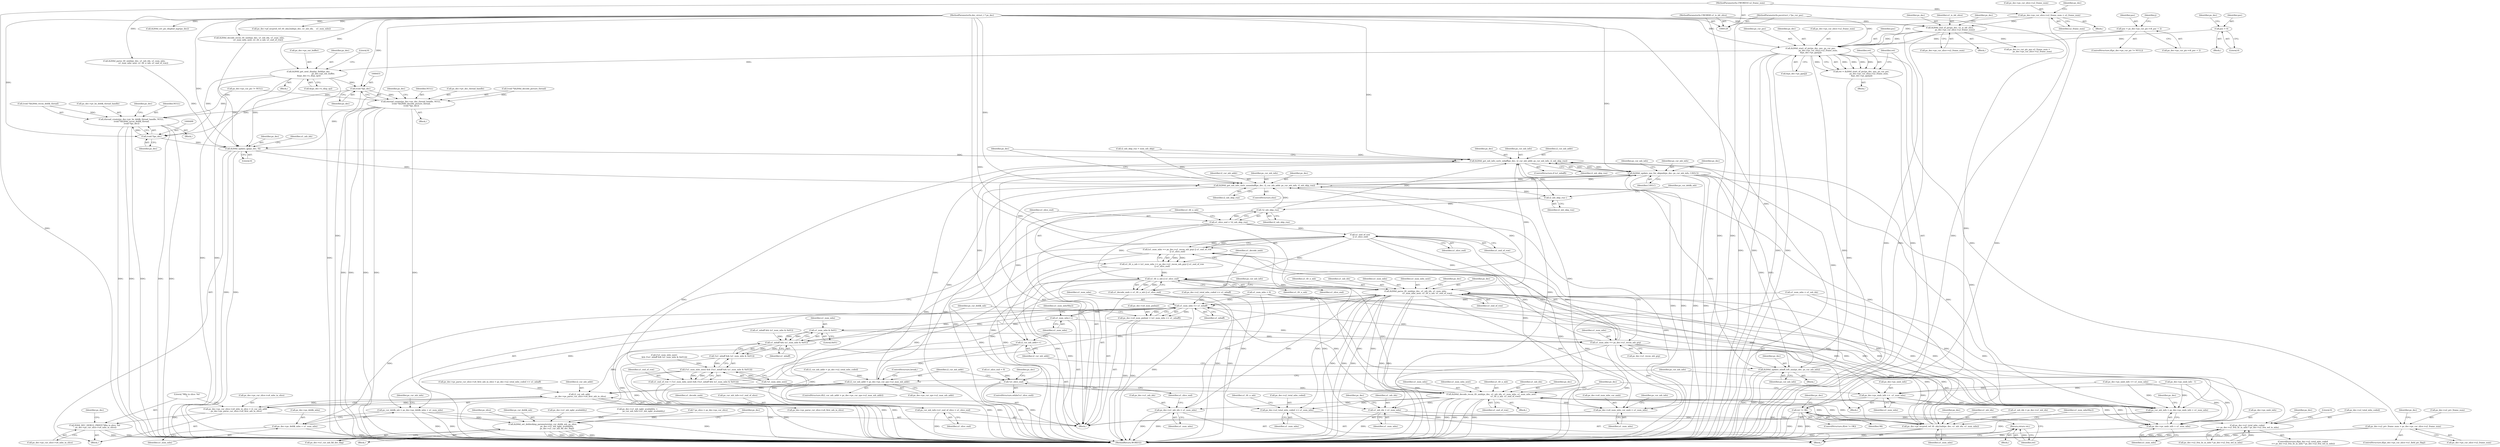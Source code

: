 digraph "0_Android_d4841f1161bdb5e13cb19e81af42437a634dd6ef@array" {
"1000360" [label="(Call,ih264d_start_of_pic(ps_dec, poc, ps_cur_poc,\n                        ps_dec->ps_cur_slice->u2_frame_num,\n &ps_dec->ps_pps[j]))"];
"1000234" [label="(Call,ih264d_end_of_pic(ps_dec, u1_is_idr_slice,\n                ps_dec->ps_cur_slice->u2_frame_num))"];
"1000130" [label="(MethodParameterIn,dec_struct_t * ps_dec)"];
"1000132" [label="(MethodParameterIn,UWORD8 u1_is_idr_slice)"];
"1000221" [label="(Call,ps_dec->ps_cur_slice->u2_frame_num = u2_frame_num)"];
"1000133" [label="(MethodParameterIn,UWORD16 u2_frame_num)"];
"1000288" [label="(Call,poc = ps_dec->ps_cur_pic->i4_poc + 2)"];
"1000257" [label="(Call,poc = 0)"];
"1000134" [label="(MethodParameterIn,pocstruct_t *ps_cur_poc)"];
"1000358" [label="(Call,ret = ih264d_start_of_pic(ps_dec, poc, ps_cur_poc,\n                        ps_dec->ps_cur_slice->u2_frame_num,\n &ps_dec->ps_pps[j]))"];
"1000376" [label="(Call,ret != OK)"];
"1000380" [label="(Return,return ret;)"];
"1000399" [label="(Call,ih264d_get_next_display_field(ps_dec,\n                                              ps_dec->ps_out_buffer,\n &(ps_dec->s_disp_op)))"];
"1000454" [label="(Call,(void *)ps_dec)"];
"1000446" [label="(Call,ithread_create(ps_dec->pv_dec_thread_handle, NULL,\n (void *)ih264d_decode_picture_thread,\n (void *)ps_dec))"];
"1000490" [label="(Call,ithread_create(ps_dec->pv_bs_deblk_thread_handle, NULL,\n (void *)ih264d_recon_deblk_thread,\n (void *)ps_dec))"];
"1000498" [label="(Call,(void *)ps_dec)"];
"1000972" [label="(Call,ih264d_update_qp(ps_dec, 0))"];
"1001070" [label="(Call,ih264d_get_mb_info_cavlc_mbaff(ps_dec, i2_cur_mb_addr, ps_cur_mb_info, i2_mb_skip_run))"];
"1001141" [label="(Call,ih264d_update_nnz_for_skipmb(ps_dec, ps_cur_mb_info, CAVLC))"];
"1001076" [label="(Call,ih264d_get_mb_info_cavlc_nonmbaff(ps_dec, i2_cur_mb_addr, ps_cur_mb_info, i2_mb_skip_run))"];
"1001157" [label="(Call,i2_mb_skip_run--)"];
"1001202" [label="(Call,!i2_mb_skip_run)"];
"1001200" [label="(Call,u1_slice_end = !i2_mb_skip_run)"];
"1001212" [label="(Call,u1_end_of_row\n || u1_slice_end)"];
"1001206" [label="(Call,(u1_num_mbs == ps_dec->u1_recon_mb_grp) || u1_end_of_row\n || u1_slice_end)"];
"1001204" [label="(Call,u1_tfr_n_mb = (u1_num_mbs == ps_dec->u1_recon_mb_grp) || u1_end_of_row\n || u1_slice_end)"];
"1001217" [label="(Call,u1_tfr_n_mb || u1_slice_end)"];
"1001009" [label="(Call,!u1_slice_end)"];
"1001215" [label="(Call,u1_decode_nmb = u1_tfr_n_mb || u1_slice_end)"];
"1001220" [label="(Call,ps_cur_mb_info->u1_end_of_slice = u1_slice_end)"];
"1001252" [label="(Call,ih264d_parse_tfr_nmb(ps_dec, u1_mb_idx, u1_num_mbs,\n                                     u1_num_mbs_next, u1_tfr_n_mb, u1_end_of_row))"];
"1001022" [label="(Call,ps_cur_mb_info = ps_dec->ps_nmb_info + u1_num_mbs)"];
"1001024" [label="(Call,ps_dec->ps_nmb_info + u1_num_mbs)"];
"1001029" [label="(Call,ps_dec->u4_num_mbs_cur_nmb = u1_num_mbs)"];
"1001043" [label="(Call,u1_num_mbs >> u1_mbaff)"];
"1001039" [label="(Call,ps_dec->u4_num_pmbair = (u1_num_mbs >> u1_mbaff))"];
"1001046" [label="(Call,ps_cur_deblk_mb = ps_dec->ps_deblk_mbn + u1_num_mbs)"];
"1001088" [label="(Call,ih264d_set_deblocking_parameters(ps_cur_deblk_mb, ps_slice,\n                                             ps_dec->u1_mb_ngbr_availablity,\n                                             ps_dec->u1_cur_mb_fld_dec_flag))"];
"1001048" [label="(Call,ps_dec->ps_deblk_mbn + u1_num_mbs)"];
"1001174" [label="(Call,u1_num_mbs++)"];
"1001197" [label="(Call,u1_num_mbs & 0x01)"];
"1001195" [label="(Call,u1_mbaff && (u1_num_mbs & 0x01))"];
"1001194" [label="(Call,!(u1_mbaff && (u1_num_mbs & 0x01)))"];
"1001191" [label="(Call,(!u1_num_mbs_next) && (!(u1_mbaff && (u1_num_mbs & 0x01))))"];
"1001189" [label="(Call,u1_end_of_row = (!u1_num_mbs_next) && (!(u1_mbaff && (u1_num_mbs & 0x01))))"];
"1001266" [label="(Call,ih264d_decode_recon_tfr_nmb(ps_dec, u1_mb_idx, u1_num_mbs, u1_num_mbs_next,\n                                            u1_tfr_n_mb, u1_end_of_row))"];
"1001273" [label="(Call,ps_dec->u2_total_mbs_coded += u1_num_mbs)"];
"1001345" [label="(Call,ps_dec->u2_total_mbs_coded\n >= ps_dec->u2_frm_ht_in_mbs * ps_dec->u2_frm_wd_in_mbs)"];
"1001283" [label="(Call,u1_mb_idx = u1_num_mbs)"];
"1001228" [label="(Call,ps_dec->pf_mvpred_ref_tfr_nby2mb(ps_dec, u1_mb_idx, u1_num_mbs))"];
"1001286" [label="(Call,ps_dec->u1_mb_idx = u1_num_mbs)"];
"1001207" [label="(Call,u1_num_mbs == ps_dec->u1_recon_mb_grp)"];
"1001259" [label="(Call,ps_dec->ps_nmb_info +=  u1_num_mbs)"];
"1001172" [label="(Call,i2_cur_mb_addr++)"];
"1001014" [label="(Call,i2_cur_mb_addr > ps_dec->ps_cur_sps->u2_max_mb_addr)"];
"1001302" [label="(Call,i2_cur_mb_addr\n - ps_dec->ps_parse_cur_slice->u4_first_mb_in_slice)"];
"1001296" [label="(Call,ps_dec->ps_cur_slice->u4_mbs_in_slice = i2_cur_mb_addr\n - ps_dec->ps_parse_cur_slice->u4_first_mb_in_slice)"];
"1001309" [label="(Call,H264_DEC_DEBUG_PRINT(\"Mbs in slice: %d\n\", ps_dec->ps_cur_slice->u4_mbs_in_slice))"];
"1001169" [label="(Call,ih264d_update_mbaff_left_nnz(ps_dec, ps_cur_mb_info))"];
"1000874" [label="(Call,ps_dec->u2_prv_frame_num = ps_dec->ps_cur_slice->u2_frame_num)"];
"1000868" [label="(ControlStructure,if(ps_dec->ps_cur_slice->u1_field_pic_flag))"];
"1001029" [label="(Call,ps_dec->u4_num_mbs_cur_nmb = u1_num_mbs)"];
"1001192" [label="(Call,!u1_num_mbs_next)"];
"1000494" [label="(Identifier,NULL)"];
"1001079" [label="(Identifier,ps_cur_mb_info)"];
"1001261" [label="(Identifier,ps_dec)"];
"1000401" [label="(Call,ps_dec->ps_out_buffer)"];
"1001158" [label="(Identifier,i2_mb_skip_run)"];
"1001252" [label="(Call,ih264d_parse_tfr_nmb(ps_dec, u1_mb_idx, u1_num_mbs,\n                                     u1_num_mbs_next, u1_tfr_n_mb, u1_end_of_row))"];
"1001216" [label="(Identifier,u1_decode_nmb)"];
"1000235" [label="(Identifier,ps_dec)"];
"1001142" [label="(Identifier,ps_dec)"];
"1000288" [label="(Call,poc = ps_dec->ps_cur_pic->i4_poc + 2)"];
"1001228" [label="(Call,ps_dec->pf_mvpred_ref_tfr_nby2mb(ps_dec, u1_mb_idx, u1_num_mbs))"];
"1000298" [label="(Identifier,j)"];
"1000375" [label="(ControlStructure,if(ret != OK))"];
"1001290" [label="(Identifier,u1_num_mbs)"];
"1001345" [label="(Call,ps_dec->u2_total_mbs_coded\n >= ps_dec->u2_frm_ht_in_mbs * ps_dec->u2_frm_wd_in_mbs)"];
"1001227" [label="(Block,)"];
"1000451" [label="(Call,(void *)ih264d_decode_picture_thread)"];
"1001073" [label="(Identifier,ps_cur_mb_info)"];
"1001272" [label="(Identifier,u1_end_of_row)"];
"1001260" [label="(Call,ps_dec->ps_nmb_info)"];
"1000680" [label="(Call,ps_dec->ps_nmb_info += u1_num_mbs)"];
"1001212" [label="(Call,u1_end_of_row\n || u1_slice_end)"];
"1001048" [label="(Call,ps_dec->ps_deblk_mbn + u1_num_mbs)"];
"1000362" [label="(Identifier,poc)"];
"1000363" [label="(Identifier,ps_cur_poc)"];
"1001359" [label="(Identifier,ps_dec)"];
"1000500" [label="(Identifier,ps_dec)"];
"1001022" [label="(Call,ps_cur_mb_info = ps_dec->ps_nmb_info + u1_num_mbs)"];
"1000376" [label="(Call,ret != OK)"];
"1000555" [label="(Call,ps_dec->ps_nmb_info - 1)"];
"1001269" [label="(Identifier,u1_num_mbs)"];
"1000495" [label="(Call,(void *)ih264d_recon_deblk_thread)"];
"1001214" [label="(Identifier,u1_slice_end)"];
"1001031" [label="(Identifier,ps_dec)"];
"1001089" [label="(Identifier,ps_cur_deblk_mb)"];
"1001170" [label="(Identifier,ps_dec)"];
"1001280" [label="(Call,u1_num_mbs = 0)"];
"1001091" [label="(Call,ps_dec->u1_mb_ngbr_availablity)"];
"1000377" [label="(Identifier,ret)"];
"1001023" [label="(Identifier,ps_cur_mb_info)"];
"1001046" [label="(Call,ps_cur_deblk_mb = ps_dec->ps_deblk_mbn + u1_num_mbs)"];
"1001072" [label="(Identifier,i2_cur_mb_addr)"];
"1000988" [label="(Call,u1_slice_end = 0)"];
"1001204" [label="(Call,u1_tfr_n_mb = (u1_num_mbs == ps_dec->u1_recon_mb_grp) || u1_end_of_row\n || u1_slice_end)"];
"1000360" [label="(Call,ih264d_start_of_pic(ps_dec, poc, ps_cur_poc,\n                        ps_dec->ps_cur_slice->u2_frame_num,\n &ps_dec->ps_pps[j]))"];
"1001174" [label="(Call,u1_num_mbs++)"];
"1001169" [label="(Call,ih264d_update_mbaff_left_nnz(ps_dec, ps_cur_mb_info))"];
"1001270" [label="(Identifier,u1_num_mbs_next)"];
"1001253" [label="(Identifier,ps_dec)"];
"1000134" [label="(MethodParameterIn,pocstruct_t *ps_cur_poc)"];
"1001293" [label="(Identifier,ps_dec)"];
"1000491" [label="(Call,ps_dec->pv_bs_deblk_thread_handle)"];
"1001043" [label="(Call,u1_num_mbs >> u1_mbaff)"];
"1001036" [label="(Identifier,ps_cur_mb_info)"];
"1001200" [label="(Call,u1_slice_end = !i2_mb_skip_run)"];
"1001047" [label="(Identifier,ps_cur_deblk_mb)"];
"1000290" [label="(Call,ps_dec->ps_cur_pic->i4_poc + 2)"];
"1000361" [label="(Identifier,ps_dec)"];
"1001364" [label="(MethodReturn,WORD32)"];
"1001094" [label="(Call,ps_dec->u1_cur_mb_fld_dec_flag)"];
"1001220" [label="(Call,ps_cur_mb_info->u1_end_of_slice = u1_slice_end)"];
"1001039" [label="(Call,ps_dec->u4_num_pmbair = (u1_num_mbs >> u1_mbaff))"];
"1001213" [label="(Identifier,u1_end_of_row)"];
"1001141" [label="(Call,ih264d_update_nnz_for_skipmb(ps_dec, ps_cur_mb_info, CAVLC))"];
"1001175" [label="(Identifier,u1_num_mbs)"];
"1001257" [label="(Identifier,u1_tfr_n_mb)"];
"1000454" [label="(Call,(void *)ps_dec)"];
"1000359" [label="(Identifier,ret)"];
"1001077" [label="(Identifier,ps_dec)"];
"1001302" [label="(Call,i2_cur_mb_addr\n - ps_dec->ps_parse_cur_slice->u4_first_mb_in_slice)"];
"1001263" [label="(Identifier,u1_num_mbs)"];
"1000587" [label="(Call,ps_dec->u1_mb_ngbr_availablity =\n                    ps_cur_mb_info->u1_mb_ngbr_availablity)"];
"1000136" [label="(Block,)"];
"1001080" [label="(Identifier,i2_mb_skip_run)"];
"1000498" [label="(Call,(void *)ps_dec)"];
"1001274" [label="(Call,ps_dec->u2_total_mbs_coded)"];
"1001254" [label="(Identifier,u1_mb_idx)"];
"1000883" [label="(Call,ps_dec->ps_parse_cur_slice->u4_first_mb_in_slice = ps_dec->u2_total_mbs_coded << u1_mbaff)"];
"1000205" [label="(Call,ih264d_err_pic_dispbuf_mgr(ps_dec))"];
"1001363" [label="(Literal,0)"];
"1001296" [label="(Call,ps_dec->ps_cur_slice->u4_mbs_in_slice = i2_cur_mb_addr\n - ps_dec->ps_parse_cur_slice->u4_first_mb_in_slice)"];
"1000253" [label="(Block,)"];
"1000236" [label="(Identifier,u1_is_idr_slice)"];
"1001226" [label="(Identifier,u1_decode_nmb)"];
"1001271" [label="(Identifier,u1_tfr_n_mb)"];
"1001199" [label="(Literal,0x01)"];
"1000874" [label="(Call,ps_dec->u2_prv_frame_num = ps_dec->ps_cur_slice->u2_frame_num)"];
"1001010" [label="(Identifier,u1_slice_end)"];
"1001173" [label="(Identifier,i2_cur_mb_addr)"];
"1001009" [label="(Call,!u1_slice_end)"];
"1001040" [label="(Call,ps_dec->u4_num_pmbair)"];
"1000322" [label="(Block,)"];
"1001201" [label="(Identifier,u1_slice_end)"];
"1001203" [label="(Identifier,i2_mb_skip_run)"];
"1000459" [label="(Identifier,ps_dec)"];
"1001000" [label="(Call,i2_cur_mb_addr = ps_dec->u2_total_mbs_coded)"];
"1000687" [label="(Call,ih264d_decode_recon_tfr_nmb(ps_dec, u1_mb_idx, u1_num_mbs,\n                            u1_num_mbs_next, u1_tfr_n_mb, u1_end_of_row))"];
"1000227" [label="(Identifier,u2_frame_num)"];
"1000450" [label="(Identifier,NULL)"];
"1000878" [label="(Call,ps_dec->ps_cur_slice->u2_frame_num)"];
"1001286" [label="(Call,ps_dec->u1_mb_idx = u1_num_mbs)"];
"1000222" [label="(Call,ps_dec->ps_cur_slice->u2_frame_num)"];
"1000231" [label="(Identifier,ps_dec)"];
"1000259" [label="(Literal,0)"];
"1001202" [label="(Call,!i2_mb_skip_run)"];
"1001011" [label="(Block,)"];
"1001303" [label="(Identifier,i2_cur_mb_addr)"];
"1000972" [label="(Call,ih264d_update_qp(ps_dec, 0))"];
"1000234" [label="(Call,ih264d_end_of_pic(ps_dec, u1_is_idr_slice,\n                ps_dec->ps_cur_slice->u2_frame_num))"];
"1001008" [label="(ControlStructure,while(!u1_slice_end))"];
"1001044" [label="(Identifier,u1_num_mbs)"];
"1001068" [label="(ControlStructure,if (u1_mbaff))"];
"1000164" [label="(Call,* ps_slice = ps_dec->ps_cur_slice)"];
"1001268" [label="(Identifier,u1_mb_idx)"];
"1000132" [label="(MethodParameterIn,UWORD8 u1_is_idr_slice)"];
"1001196" [label="(Identifier,u1_mbaff)"];
"1000446" [label="(Call,ithread_create(ps_dec->pv_dec_thread_handle, NULL,\n (void *)ih264d_decode_picture_thread,\n (void *)ps_dec))"];
"1001194" [label="(Call,!(u1_mbaff && (u1_num_mbs & 0x01)))"];
"1001191" [label="(Call,(!u1_num_mbs_next) && (!(u1_mbaff && (u1_num_mbs & 0x01))))"];
"1001221" [label="(Call,ps_cur_mb_info->u1_end_of_slice)"];
"1001297" [label="(Call,ps_dec->ps_cur_slice->u4_mbs_in_slice)"];
"1001030" [label="(Call,ps_dec->u4_num_mbs_cur_nmb)"];
"1001005" [label="(Call,i2_mb_skip_run = num_mb_skip)"];
"1001195" [label="(Call,u1_mbaff && (u1_num_mbs & 0x01))"];
"1000130" [label="(MethodParameterIn,dec_struct_t * ps_dec)"];
"1001346" [label="(Call,ps_dec->u2_total_mbs_coded)"];
"1001217" [label="(Call,u1_tfr_n_mb || u1_slice_end)"];
"1001024" [label="(Call,ps_dec->ps_nmb_info + u1_num_mbs)"];
"1001207" [label="(Call,u1_num_mbs == ps_dec->u1_recon_mb_grp)"];
"1001255" [label="(Identifier,u1_num_mbs)"];
"1001267" [label="(Identifier,ps_dec)"];
"1000221" [label="(Call,ps_dec->ps_cur_slice->u2_frame_num = u2_frame_num)"];
"1001285" [label="(Identifier,u1_num_mbs)"];
"1000237" [label="(Call,ps_dec->ps_cur_slice->u2_frame_num)"];
"1001088" [label="(Call,ih264d_set_deblocking_parameters(ps_cur_deblk_mb, ps_slice,\n                                             ps_dec->u1_mb_ngbr_availablity,\n                                             ps_dec->u1_cur_mb_fld_dec_flag))"];
"1001215" [label="(Call,u1_decode_nmb = u1_tfr_n_mb || u1_slice_end)"];
"1001071" [label="(Identifier,ps_dec)"];
"1001025" [label="(Call,ps_dec->ps_nmb_info)"];
"1000380" [label="(Return,return ret;)"];
"1000974" [label="(Literal,0)"];
"1001015" [label="(Identifier,i2_cur_mb_addr)"];
"1001318" [label="(Identifier,ps_dec)"];
"1000133" [label="(MethodParameterIn,UWORD16 u2_frame_num)"];
"1001311" [label="(Call,ps_dec->ps_cur_slice->u4_mbs_in_slice)"];
"1000379" [label="(Block,)"];
"1000886" [label="(Identifier,ps_dec)"];
"1001256" [label="(Identifier,u1_num_mbs_next)"];
"1000387" [label="(Identifier,ps_dec)"];
"1001344" [label="(ControlStructure,if(ps_dec->u2_total_mbs_coded\n >= ps_dec->u2_frm_ht_in_mbs * ps_dec->u2_frm_wd_in_mbs))"];
"1000257" [label="(Call,poc = 0)"];
"1001049" [label="(Call,ps_dec->ps_deblk_mbn)"];
"1001033" [label="(Identifier,u1_num_mbs)"];
"1000263" [label="(Identifier,ps_dec)"];
"1001075" [label="(ControlStructure,else)"];
"1001148" [label="(Identifier,ps_cur_mb_info)"];
"1001222" [label="(Identifier,ps_cur_mb_info)"];
"1000626" [label="(Call,ps_dec->pf_mvpred_ref_tfr_nby2mb(ps_dec, u1_mb_idx,    u1_num_mbs))"];
"1001275" [label="(Identifier,ps_dec)"];
"1000400" [label="(Identifier,ps_dec)"];
"1001189" [label="(Call,u1_end_of_row = (!u1_num_mbs_next) && (!(u1_mbaff && (u1_num_mbs & 0x01))))"];
"1001171" [label="(Identifier,ps_cur_mb_info)"];
"1000673" [label="(Call,ih264d_parse_tfr_nmb(ps_dec, u1_mb_idx, u1_num_mbs,\n                            u1_num_mbs_next, u1_tfr_n_mb, u1_end_of_row))"];
"1000364" [label="(Call,ps_dec->ps_cur_slice->u2_frame_num)"];
"1001198" [label="(Identifier,u1_num_mbs)"];
"1001224" [label="(Identifier,u1_slice_end)"];
"1001277" [label="(Identifier,u1_num_mbs)"];
"1000233" [label="(Block,)"];
"1001259" [label="(Call,ps_dec->ps_nmb_info +=  u1_num_mbs)"];
"1001076" [label="(Call,ih264d_get_mb_info_cavlc_nonmbaff(ps_dec, i2_cur_mb_addr, ps_cur_mb_info, i2_mb_skip_run))"];
"1001310" [label="(Literal,\"Mbs in slice: %d\n\")"];
"1001265" [label="(Block,)"];
"1001099" [label="(Identifier,ps_dec)"];
"1000399" [label="(Call,ih264d_get_next_display_field(ps_dec,\n                                              ps_dec->ps_out_buffer,\n &(ps_dec->s_disp_op)))"];
"1001309" [label="(Call,H264_DEC_DEBUG_PRINT(\"Mbs in slice: %d\n\", ps_dec->ps_cur_slice->u4_mbs_in_slice))"];
"1001161" [label="(Identifier,ps_cur_deblk_mb)"];
"1001074" [label="(Identifier,i2_mb_skip_run)"];
"1000503" [label="(Identifier,ps_dec)"];
"1001078" [label="(Identifier,i2_cur_mb_addr)"];
"1001177" [label="(Identifier,u1_num_mbsNby2)"];
"1001013" [label="(ControlStructure,if(i2_cur_mb_addr > ps_dec->ps_cur_sps->u2_max_mb_addr))"];
"1001144" [label="(Identifier,CAVLC)"];
"1001028" [label="(Identifier,u1_num_mbs)"];
"1000456" [label="(Identifier,ps_dec)"];
"1001273" [label="(Call,ps_dec->u2_total_mbs_coded += u1_num_mbs)"];
"1000648" [label="(Call,(!u1_num_mbs_next)\n && (!(u1_mbaff && (u1_num_mbs & 0x01))))"];
"1001229" [label="(Identifier,ps_dec)"];
"1000973" [label="(Identifier,ps_dec)"];
"1000283" [label="(Call,ps_dec->ps_cur_pic != NULL)"];
"1001288" [label="(Identifier,ps_dec)"];
"1000220" [label="(Block,)"];
"1001251" [label="(Block,)"];
"1000652" [label="(Call,u1_mbaff && (u1_num_mbs & 0x01))"];
"1000410" [label="(Literal,0)"];
"1001052" [label="(Identifier,u1_num_mbs)"];
"1001197" [label="(Call,u1_num_mbs & 0x01)"];
"1001087" [label="(Block,)"];
"1000242" [label="(Call,ps_dec->s_cur_pic_poc.u2_frame_num =\n                ps_dec->ps_cur_slice->u2_frame_num)"];
"1001279" [label="(Identifier,u1_tfr_n_mb)"];
"1001209" [label="(Call,ps_dec->u1_recon_mb_grp)"];
"1000447" [label="(Call,ps_dec->pv_dec_thread_handle)"];
"1001084" [label="(Identifier,ps_dec)"];
"1001206" [label="(Call,(u1_num_mbs == ps_dec->u1_recon_mb_grp) || u1_end_of_row\n || u1_slice_end)"];
"1001090" [label="(Identifier,ps_slice)"];
"1001230" [label="(Identifier,u1_mb_idx)"];
"1001016" [label="(Call,ps_dec->ps_cur_sps->u2_max_mb_addr)"];
"1000369" [label="(Call,&ps_dec->ps_pps[j])"];
"1001266" [label="(Call,ih264d_decode_recon_tfr_nmb(ps_dec, u1_mb_idx, u1_num_mbs, u1_num_mbs_next,\n                                            u1_tfr_n_mb, u1_end_of_row))"];
"1000985" [label="(Call,u1_num_mbs = u1_mb_idx)"];
"1001231" [label="(Identifier,u1_num_mbs)"];
"1000258" [label="(Identifier,poc)"];
"1001304" [label="(Call,ps_dec->ps_parse_cur_slice->u4_first_mb_in_slice)"];
"1001218" [label="(Identifier,u1_tfr_n_mb)"];
"1000975" [label="(Call,u1_mb_idx = ps_dec->u1_mb_idx)"];
"1000398" [label="(Block,)"];
"1001055" [label="(Identifier,ps_cur_mb_info)"];
"1001143" [label="(Identifier,ps_cur_mb_info)"];
"1001168" [label="(Block,)"];
"1001219" [label="(Identifier,u1_slice_end)"];
"1000282" [label="(ControlStructure,if(ps_dec->ps_cur_pic != NULL))"];
"1001070" [label="(Call,ih264d_get_mb_info_cavlc_mbaff(ps_dec, i2_cur_mb_addr, ps_cur_mb_info, i2_mb_skip_run))"];
"1001190" [label="(Identifier,u1_end_of_row)"];
"1000378" [label="(Identifier,OK)"];
"1000358" [label="(Call,ret = ih264d_start_of_pic(ps_dec, poc, ps_cur_poc,\n                        ps_dec->ps_cur_slice->u2_frame_num,\n &ps_dec->ps_pps[j]))"];
"1000289" [label="(Identifier,poc)"];
"1000445" [label="(Block,)"];
"1000889" [label="(Call,ps_dec->u2_total_mbs_coded << u1_mbaff)"];
"1001349" [label="(Call,ps_dec->u2_frm_ht_in_mbs * ps_dec->u2_frm_wd_in_mbs)"];
"1001208" [label="(Identifier,u1_num_mbs)"];
"1000381" [label="(Identifier,ret)"];
"1000404" [label="(Call,&(ps_dec->s_disp_op))"];
"1000245" [label="(Identifier,ps_dec)"];
"1001172" [label="(Call,i2_cur_mb_addr++)"];
"1000875" [label="(Call,ps_dec->u2_prv_frame_num)"];
"1000976" [label="(Identifier,u1_mb_idx)"];
"1000484" [label="(Block,)"];
"1001258" [label="(Identifier,u1_end_of_row)"];
"1001014" [label="(Call,i2_cur_mb_addr > ps_dec->ps_cur_sps->u2_max_mb_addr)"];
"1001157" [label="(Call,i2_mb_skip_run--)"];
"1001205" [label="(Identifier,u1_tfr_n_mb)"];
"1001283" [label="(Call,u1_mb_idx = u1_num_mbs)"];
"1001284" [label="(Identifier,u1_mb_idx)"];
"1001045" [label="(Identifier,u1_mbaff)"];
"1001233" [label="(Identifier,u1_num_mbsNby2)"];
"1001287" [label="(Call,ps_dec->u1_mb_idx)"];
"1001021" [label="(ControlStructure,break;)"];
"1000490" [label="(Call,ithread_create(ps_dec->pv_bs_deblk_thread_handle, NULL,\n (void *)ih264d_recon_deblk_thread,\n (void *)ps_dec))"];
"1000360" -> "1000358"  [label="AST: "];
"1000360" -> "1000369"  [label="CFG: "];
"1000361" -> "1000360"  [label="AST: "];
"1000362" -> "1000360"  [label="AST: "];
"1000363" -> "1000360"  [label="AST: "];
"1000364" -> "1000360"  [label="AST: "];
"1000369" -> "1000360"  [label="AST: "];
"1000358" -> "1000360"  [label="CFG: "];
"1000360" -> "1001364"  [label="DDG: "];
"1000360" -> "1001364"  [label="DDG: "];
"1000360" -> "1001364"  [label="DDG: "];
"1000360" -> "1001364"  [label="DDG: "];
"1000360" -> "1001364"  [label="DDG: "];
"1000360" -> "1000358"  [label="DDG: "];
"1000360" -> "1000358"  [label="DDG: "];
"1000360" -> "1000358"  [label="DDG: "];
"1000360" -> "1000358"  [label="DDG: "];
"1000360" -> "1000358"  [label="DDG: "];
"1000234" -> "1000360"  [label="DDG: "];
"1000234" -> "1000360"  [label="DDG: "];
"1000130" -> "1000360"  [label="DDG: "];
"1000288" -> "1000360"  [label="DDG: "];
"1000257" -> "1000360"  [label="DDG: "];
"1000134" -> "1000360"  [label="DDG: "];
"1000221" -> "1000360"  [label="DDG: "];
"1000360" -> "1000399"  [label="DDG: "];
"1000360" -> "1000874"  [label="DDG: "];
"1000234" -> "1000233"  [label="AST: "];
"1000234" -> "1000237"  [label="CFG: "];
"1000235" -> "1000234"  [label="AST: "];
"1000236" -> "1000234"  [label="AST: "];
"1000237" -> "1000234"  [label="AST: "];
"1000245" -> "1000234"  [label="CFG: "];
"1000234" -> "1001364"  [label="DDG: "];
"1000234" -> "1001364"  [label="DDG: "];
"1000130" -> "1000234"  [label="DDG: "];
"1000132" -> "1000234"  [label="DDG: "];
"1000221" -> "1000234"  [label="DDG: "];
"1000234" -> "1000242"  [label="DDG: "];
"1000130" -> "1000129"  [label="AST: "];
"1000130" -> "1001364"  [label="DDG: "];
"1000130" -> "1000205"  [label="DDG: "];
"1000130" -> "1000399"  [label="DDG: "];
"1000130" -> "1000454"  [label="DDG: "];
"1000130" -> "1000498"  [label="DDG: "];
"1000130" -> "1000626"  [label="DDG: "];
"1000130" -> "1000673"  [label="DDG: "];
"1000130" -> "1000687"  [label="DDG: "];
"1000130" -> "1000972"  [label="DDG: "];
"1000130" -> "1001070"  [label="DDG: "];
"1000130" -> "1001076"  [label="DDG: "];
"1000130" -> "1001141"  [label="DDG: "];
"1000130" -> "1001169"  [label="DDG: "];
"1000130" -> "1001228"  [label="DDG: "];
"1000130" -> "1001252"  [label="DDG: "];
"1000130" -> "1001266"  [label="DDG: "];
"1000132" -> "1000129"  [label="AST: "];
"1000132" -> "1001364"  [label="DDG: "];
"1000221" -> "1000220"  [label="AST: "];
"1000221" -> "1000227"  [label="CFG: "];
"1000222" -> "1000221"  [label="AST: "];
"1000227" -> "1000221"  [label="AST: "];
"1000231" -> "1000221"  [label="CFG: "];
"1000221" -> "1001364"  [label="DDG: "];
"1000133" -> "1000221"  [label="DDG: "];
"1000133" -> "1000129"  [label="AST: "];
"1000133" -> "1001364"  [label="DDG: "];
"1000288" -> "1000282"  [label="AST: "];
"1000288" -> "1000290"  [label="CFG: "];
"1000289" -> "1000288"  [label="AST: "];
"1000290" -> "1000288"  [label="AST: "];
"1000298" -> "1000288"  [label="CFG: "];
"1000288" -> "1001364"  [label="DDG: "];
"1000257" -> "1000253"  [label="AST: "];
"1000257" -> "1000259"  [label="CFG: "];
"1000258" -> "1000257"  [label="AST: "];
"1000259" -> "1000257"  [label="AST: "];
"1000263" -> "1000257"  [label="CFG: "];
"1000134" -> "1000129"  [label="AST: "];
"1000134" -> "1001364"  [label="DDG: "];
"1000358" -> "1000322"  [label="AST: "];
"1000359" -> "1000358"  [label="AST: "];
"1000377" -> "1000358"  [label="CFG: "];
"1000358" -> "1001364"  [label="DDG: "];
"1000358" -> "1000376"  [label="DDG: "];
"1000376" -> "1000375"  [label="AST: "];
"1000376" -> "1000378"  [label="CFG: "];
"1000377" -> "1000376"  [label="AST: "];
"1000378" -> "1000376"  [label="AST: "];
"1000381" -> "1000376"  [label="CFG: "];
"1000387" -> "1000376"  [label="CFG: "];
"1000376" -> "1001364"  [label="DDG: "];
"1000376" -> "1001364"  [label="DDG: "];
"1000376" -> "1001364"  [label="DDG: "];
"1000376" -> "1000380"  [label="DDG: "];
"1000380" -> "1000379"  [label="AST: "];
"1000380" -> "1000381"  [label="CFG: "];
"1000381" -> "1000380"  [label="AST: "];
"1001364" -> "1000380"  [label="CFG: "];
"1000380" -> "1001364"  [label="DDG: "];
"1000381" -> "1000380"  [label="DDG: "];
"1000399" -> "1000398"  [label="AST: "];
"1000399" -> "1000404"  [label="CFG: "];
"1000400" -> "1000399"  [label="AST: "];
"1000401" -> "1000399"  [label="AST: "];
"1000404" -> "1000399"  [label="AST: "];
"1000410" -> "1000399"  [label="CFG: "];
"1000399" -> "1001364"  [label="DDG: "];
"1000399" -> "1001364"  [label="DDG: "];
"1000399" -> "1001364"  [label="DDG: "];
"1000399" -> "1000454"  [label="DDG: "];
"1000399" -> "1000498"  [label="DDG: "];
"1000399" -> "1000972"  [label="DDG: "];
"1000454" -> "1000446"  [label="AST: "];
"1000454" -> "1000456"  [label="CFG: "];
"1000455" -> "1000454"  [label="AST: "];
"1000456" -> "1000454"  [label="AST: "];
"1000446" -> "1000454"  [label="CFG: "];
"1000454" -> "1000446"  [label="DDG: "];
"1000454" -> "1000498"  [label="DDG: "];
"1000454" -> "1000972"  [label="DDG: "];
"1000446" -> "1000445"  [label="AST: "];
"1000447" -> "1000446"  [label="AST: "];
"1000450" -> "1000446"  [label="AST: "];
"1000451" -> "1000446"  [label="AST: "];
"1000459" -> "1000446"  [label="CFG: "];
"1000446" -> "1001364"  [label="DDG: "];
"1000446" -> "1001364"  [label="DDG: "];
"1000446" -> "1001364"  [label="DDG: "];
"1000446" -> "1001364"  [label="DDG: "];
"1000446" -> "1001364"  [label="DDG: "];
"1000283" -> "1000446"  [label="DDG: "];
"1000451" -> "1000446"  [label="DDG: "];
"1000446" -> "1000490"  [label="DDG: "];
"1000490" -> "1000484"  [label="AST: "];
"1000490" -> "1000498"  [label="CFG: "];
"1000491" -> "1000490"  [label="AST: "];
"1000494" -> "1000490"  [label="AST: "];
"1000495" -> "1000490"  [label="AST: "];
"1000498" -> "1000490"  [label="AST: "];
"1000503" -> "1000490"  [label="CFG: "];
"1000490" -> "1001364"  [label="DDG: "];
"1000490" -> "1001364"  [label="DDG: "];
"1000490" -> "1001364"  [label="DDG: "];
"1000490" -> "1001364"  [label="DDG: "];
"1000490" -> "1001364"  [label="DDG: "];
"1000283" -> "1000490"  [label="DDG: "];
"1000495" -> "1000490"  [label="DDG: "];
"1000498" -> "1000490"  [label="DDG: "];
"1000498" -> "1000500"  [label="CFG: "];
"1000499" -> "1000498"  [label="AST: "];
"1000500" -> "1000498"  [label="AST: "];
"1000498" -> "1000972"  [label="DDG: "];
"1000972" -> "1000136"  [label="AST: "];
"1000972" -> "1000974"  [label="CFG: "];
"1000973" -> "1000972"  [label="AST: "];
"1000974" -> "1000972"  [label="AST: "];
"1000976" -> "1000972"  [label="CFG: "];
"1000972" -> "1001364"  [label="DDG: "];
"1000972" -> "1001364"  [label="DDG: "];
"1000673" -> "1000972"  [label="DDG: "];
"1000687" -> "1000972"  [label="DDG: "];
"1000972" -> "1001070"  [label="DDG: "];
"1000972" -> "1001076"  [label="DDG: "];
"1001070" -> "1001068"  [label="AST: "];
"1001070" -> "1001074"  [label="CFG: "];
"1001071" -> "1001070"  [label="AST: "];
"1001072" -> "1001070"  [label="AST: "];
"1001073" -> "1001070"  [label="AST: "];
"1001074" -> "1001070"  [label="AST: "];
"1001084" -> "1001070"  [label="CFG: "];
"1001070" -> "1001364"  [label="DDG: "];
"1001266" -> "1001070"  [label="DDG: "];
"1001252" -> "1001070"  [label="DDG: "];
"1001169" -> "1001070"  [label="DDG: "];
"1001141" -> "1001070"  [label="DDG: "];
"1001014" -> "1001070"  [label="DDG: "];
"1001022" -> "1001070"  [label="DDG: "];
"1001202" -> "1001070"  [label="DDG: "];
"1001005" -> "1001070"  [label="DDG: "];
"1001070" -> "1001141"  [label="DDG: "];
"1001070" -> "1001141"  [label="DDG: "];
"1001070" -> "1001157"  [label="DDG: "];
"1001070" -> "1001172"  [label="DDG: "];
"1001141" -> "1001011"  [label="AST: "];
"1001141" -> "1001144"  [label="CFG: "];
"1001142" -> "1001141"  [label="AST: "];
"1001143" -> "1001141"  [label="AST: "];
"1001144" -> "1001141"  [label="AST: "];
"1001148" -> "1001141"  [label="CFG: "];
"1001141" -> "1001364"  [label="DDG: "];
"1001141" -> "1001364"  [label="DDG: "];
"1001141" -> "1001364"  [label="DDG: "];
"1001141" -> "1001364"  [label="DDG: "];
"1001141" -> "1001076"  [label="DDG: "];
"1001076" -> "1001141"  [label="DDG: "];
"1001076" -> "1001141"  [label="DDG: "];
"1001141" -> "1001169"  [label="DDG: "];
"1001141" -> "1001169"  [label="DDG: "];
"1001141" -> "1001228"  [label="DDG: "];
"1001076" -> "1001075"  [label="AST: "];
"1001076" -> "1001080"  [label="CFG: "];
"1001077" -> "1001076"  [label="AST: "];
"1001078" -> "1001076"  [label="AST: "];
"1001079" -> "1001076"  [label="AST: "];
"1001080" -> "1001076"  [label="AST: "];
"1001084" -> "1001076"  [label="CFG: "];
"1001076" -> "1001364"  [label="DDG: "];
"1001266" -> "1001076"  [label="DDG: "];
"1001252" -> "1001076"  [label="DDG: "];
"1001169" -> "1001076"  [label="DDG: "];
"1001014" -> "1001076"  [label="DDG: "];
"1001022" -> "1001076"  [label="DDG: "];
"1001202" -> "1001076"  [label="DDG: "];
"1001005" -> "1001076"  [label="DDG: "];
"1001076" -> "1001157"  [label="DDG: "];
"1001076" -> "1001172"  [label="DDG: "];
"1001157" -> "1001011"  [label="AST: "];
"1001157" -> "1001158"  [label="CFG: "];
"1001158" -> "1001157"  [label="AST: "];
"1001161" -> "1001157"  [label="CFG: "];
"1001157" -> "1001202"  [label="DDG: "];
"1001202" -> "1001200"  [label="AST: "];
"1001202" -> "1001203"  [label="CFG: "];
"1001203" -> "1001202"  [label="AST: "];
"1001200" -> "1001202"  [label="CFG: "];
"1001202" -> "1001364"  [label="DDG: "];
"1001202" -> "1001200"  [label="DDG: "];
"1001200" -> "1001011"  [label="AST: "];
"1001201" -> "1001200"  [label="AST: "];
"1001205" -> "1001200"  [label="CFG: "];
"1001200" -> "1001364"  [label="DDG: "];
"1001200" -> "1001212"  [label="DDG: "];
"1001200" -> "1001217"  [label="DDG: "];
"1001212" -> "1001206"  [label="AST: "];
"1001212" -> "1001213"  [label="CFG: "];
"1001212" -> "1001214"  [label="CFG: "];
"1001213" -> "1001212"  [label="AST: "];
"1001214" -> "1001212"  [label="AST: "];
"1001206" -> "1001212"  [label="CFG: "];
"1001212" -> "1001364"  [label="DDG: "];
"1001212" -> "1001206"  [label="DDG: "];
"1001212" -> "1001206"  [label="DDG: "];
"1001189" -> "1001212"  [label="DDG: "];
"1001212" -> "1001217"  [label="DDG: "];
"1001212" -> "1001252"  [label="DDG: "];
"1001212" -> "1001266"  [label="DDG: "];
"1001206" -> "1001204"  [label="AST: "];
"1001206" -> "1001207"  [label="CFG: "];
"1001207" -> "1001206"  [label="AST: "];
"1001204" -> "1001206"  [label="CFG: "];
"1001206" -> "1001364"  [label="DDG: "];
"1001206" -> "1001364"  [label="DDG: "];
"1001206" -> "1001204"  [label="DDG: "];
"1001206" -> "1001204"  [label="DDG: "];
"1001207" -> "1001206"  [label="DDG: "];
"1001207" -> "1001206"  [label="DDG: "];
"1001204" -> "1001011"  [label="AST: "];
"1001205" -> "1001204"  [label="AST: "];
"1001216" -> "1001204"  [label="CFG: "];
"1001204" -> "1001364"  [label="DDG: "];
"1001204" -> "1001217"  [label="DDG: "];
"1001217" -> "1001215"  [label="AST: "];
"1001217" -> "1001218"  [label="CFG: "];
"1001217" -> "1001219"  [label="CFG: "];
"1001218" -> "1001217"  [label="AST: "];
"1001219" -> "1001217"  [label="AST: "];
"1001215" -> "1001217"  [label="CFG: "];
"1001217" -> "1001364"  [label="DDG: "];
"1001217" -> "1001009"  [label="DDG: "];
"1001217" -> "1001215"  [label="DDG: "];
"1001217" -> "1001215"  [label="DDG: "];
"1001217" -> "1001220"  [label="DDG: "];
"1001217" -> "1001252"  [label="DDG: "];
"1001217" -> "1001266"  [label="DDG: "];
"1001009" -> "1001008"  [label="AST: "];
"1001009" -> "1001010"  [label="CFG: "];
"1001010" -> "1001009"  [label="AST: "];
"1001015" -> "1001009"  [label="CFG: "];
"1001293" -> "1001009"  [label="CFG: "];
"1001009" -> "1001364"  [label="DDG: "];
"1001009" -> "1001364"  [label="DDG: "];
"1000988" -> "1001009"  [label="DDG: "];
"1001215" -> "1001011"  [label="AST: "];
"1001216" -> "1001215"  [label="AST: "];
"1001222" -> "1001215"  [label="CFG: "];
"1001215" -> "1001364"  [label="DDG: "];
"1001215" -> "1001364"  [label="DDG: "];
"1001220" -> "1001011"  [label="AST: "];
"1001220" -> "1001224"  [label="CFG: "];
"1001221" -> "1001220"  [label="AST: "];
"1001224" -> "1001220"  [label="AST: "];
"1001226" -> "1001220"  [label="CFG: "];
"1001220" -> "1001364"  [label="DDG: "];
"1001252" -> "1001251"  [label="AST: "];
"1001252" -> "1001258"  [label="CFG: "];
"1001253" -> "1001252"  [label="AST: "];
"1001254" -> "1001252"  [label="AST: "];
"1001255" -> "1001252"  [label="AST: "];
"1001256" -> "1001252"  [label="AST: "];
"1001257" -> "1001252"  [label="AST: "];
"1001258" -> "1001252"  [label="AST: "];
"1001261" -> "1001252"  [label="CFG: "];
"1001252" -> "1001364"  [label="DDG: "];
"1001252" -> "1001364"  [label="DDG: "];
"1001252" -> "1001364"  [label="DDG: "];
"1001252" -> "1001364"  [label="DDG: "];
"1001252" -> "1001364"  [label="DDG: "];
"1001252" -> "1001022"  [label="DDG: "];
"1001252" -> "1001024"  [label="DDG: "];
"1001252" -> "1001029"  [label="DDG: "];
"1001252" -> "1001043"  [label="DDG: "];
"1001228" -> "1001252"  [label="DDG: "];
"1001228" -> "1001252"  [label="DDG: "];
"1001228" -> "1001252"  [label="DDG: "];
"1001192" -> "1001252"  [label="DDG: "];
"1001189" -> "1001252"  [label="DDG: "];
"1001252" -> "1001259"  [label="DDG: "];
"1001252" -> "1001273"  [label="DDG: "];
"1001252" -> "1001283"  [label="DDG: "];
"1001252" -> "1001286"  [label="DDG: "];
"1001022" -> "1001011"  [label="AST: "];
"1001022" -> "1001024"  [label="CFG: "];
"1001023" -> "1001022"  [label="AST: "];
"1001024" -> "1001022"  [label="AST: "];
"1001031" -> "1001022"  [label="CFG: "];
"1001022" -> "1001364"  [label="DDG: "];
"1000680" -> "1001022"  [label="DDG: "];
"1000555" -> "1001022"  [label="DDG: "];
"1001259" -> "1001022"  [label="DDG: "];
"1001207" -> "1001022"  [label="DDG: "];
"1000985" -> "1001022"  [label="DDG: "];
"1001280" -> "1001022"  [label="DDG: "];
"1001266" -> "1001022"  [label="DDG: "];
"1001024" -> "1001028"  [label="CFG: "];
"1001025" -> "1001024"  [label="AST: "];
"1001028" -> "1001024"  [label="AST: "];
"1001024" -> "1001364"  [label="DDG: "];
"1000680" -> "1001024"  [label="DDG: "];
"1000555" -> "1001024"  [label="DDG: "];
"1001259" -> "1001024"  [label="DDG: "];
"1001207" -> "1001024"  [label="DDG: "];
"1000985" -> "1001024"  [label="DDG: "];
"1001280" -> "1001024"  [label="DDG: "];
"1001266" -> "1001024"  [label="DDG: "];
"1001029" -> "1001011"  [label="AST: "];
"1001029" -> "1001033"  [label="CFG: "];
"1001030" -> "1001029"  [label="AST: "];
"1001033" -> "1001029"  [label="AST: "];
"1001036" -> "1001029"  [label="CFG: "];
"1001207" -> "1001029"  [label="DDG: "];
"1000985" -> "1001029"  [label="DDG: "];
"1001280" -> "1001029"  [label="DDG: "];
"1001266" -> "1001029"  [label="DDG: "];
"1001043" -> "1001039"  [label="AST: "];
"1001043" -> "1001045"  [label="CFG: "];
"1001044" -> "1001043"  [label="AST: "];
"1001045" -> "1001043"  [label="AST: "];
"1001039" -> "1001043"  [label="CFG: "];
"1001043" -> "1001364"  [label="DDG: "];
"1001043" -> "1001039"  [label="DDG: "];
"1001043" -> "1001039"  [label="DDG: "];
"1001207" -> "1001043"  [label="DDG: "];
"1000985" -> "1001043"  [label="DDG: "];
"1001280" -> "1001043"  [label="DDG: "];
"1001266" -> "1001043"  [label="DDG: "];
"1001195" -> "1001043"  [label="DDG: "];
"1000889" -> "1001043"  [label="DDG: "];
"1001043" -> "1001046"  [label="DDG: "];
"1001043" -> "1001048"  [label="DDG: "];
"1001043" -> "1001174"  [label="DDG: "];
"1001043" -> "1001195"  [label="DDG: "];
"1001039" -> "1001011"  [label="AST: "];
"1001040" -> "1001039"  [label="AST: "];
"1001047" -> "1001039"  [label="CFG: "];
"1001039" -> "1001364"  [label="DDG: "];
"1001039" -> "1001364"  [label="DDG: "];
"1001046" -> "1001011"  [label="AST: "];
"1001046" -> "1001048"  [label="CFG: "];
"1001047" -> "1001046"  [label="AST: "];
"1001048" -> "1001046"  [label="AST: "];
"1001055" -> "1001046"  [label="CFG: "];
"1001046" -> "1001364"  [label="DDG: "];
"1001046" -> "1001364"  [label="DDG: "];
"1001046" -> "1001088"  [label="DDG: "];
"1001088" -> "1001087"  [label="AST: "];
"1001088" -> "1001094"  [label="CFG: "];
"1001089" -> "1001088"  [label="AST: "];
"1001090" -> "1001088"  [label="AST: "];
"1001091" -> "1001088"  [label="AST: "];
"1001094" -> "1001088"  [label="AST: "];
"1001099" -> "1001088"  [label="CFG: "];
"1001088" -> "1001364"  [label="DDG: "];
"1001088" -> "1001364"  [label="DDG: "];
"1001088" -> "1001364"  [label="DDG: "];
"1001088" -> "1001364"  [label="DDG: "];
"1001088" -> "1001364"  [label="DDG: "];
"1000164" -> "1001088"  [label="DDG: "];
"1000587" -> "1001088"  [label="DDG: "];
"1001048" -> "1001052"  [label="CFG: "];
"1001049" -> "1001048"  [label="AST: "];
"1001052" -> "1001048"  [label="AST: "];
"1001048" -> "1001364"  [label="DDG: "];
"1001174" -> "1001011"  [label="AST: "];
"1001174" -> "1001175"  [label="CFG: "];
"1001175" -> "1001174"  [label="AST: "];
"1001177" -> "1001174"  [label="CFG: "];
"1001174" -> "1001197"  [label="DDG: "];
"1001174" -> "1001207"  [label="DDG: "];
"1001197" -> "1001195"  [label="AST: "];
"1001197" -> "1001199"  [label="CFG: "];
"1001198" -> "1001197"  [label="AST: "];
"1001199" -> "1001197"  [label="AST: "];
"1001195" -> "1001197"  [label="CFG: "];
"1001197" -> "1001195"  [label="DDG: "];
"1001197" -> "1001195"  [label="DDG: "];
"1001197" -> "1001207"  [label="DDG: "];
"1001195" -> "1001194"  [label="AST: "];
"1001195" -> "1001196"  [label="CFG: "];
"1001196" -> "1001195"  [label="AST: "];
"1001194" -> "1001195"  [label="CFG: "];
"1001195" -> "1001364"  [label="DDG: "];
"1001195" -> "1001364"  [label="DDG: "];
"1001195" -> "1001194"  [label="DDG: "];
"1001195" -> "1001194"  [label="DDG: "];
"1000652" -> "1001195"  [label="DDG: "];
"1001194" -> "1001191"  [label="AST: "];
"1001191" -> "1001194"  [label="CFG: "];
"1001194" -> "1001364"  [label="DDG: "];
"1001194" -> "1001191"  [label="DDG: "];
"1001191" -> "1001189"  [label="AST: "];
"1001191" -> "1001192"  [label="CFG: "];
"1001192" -> "1001191"  [label="AST: "];
"1001189" -> "1001191"  [label="CFG: "];
"1001191" -> "1001364"  [label="DDG: "];
"1001191" -> "1001364"  [label="DDG: "];
"1001191" -> "1001189"  [label="DDG: "];
"1001191" -> "1001189"  [label="DDG: "];
"1001192" -> "1001191"  [label="DDG: "];
"1000648" -> "1001191"  [label="DDG: "];
"1001189" -> "1001011"  [label="AST: "];
"1001190" -> "1001189"  [label="AST: "];
"1001201" -> "1001189"  [label="CFG: "];
"1001189" -> "1001364"  [label="DDG: "];
"1001189" -> "1001364"  [label="DDG: "];
"1001189" -> "1001266"  [label="DDG: "];
"1001266" -> "1001265"  [label="AST: "];
"1001266" -> "1001272"  [label="CFG: "];
"1001267" -> "1001266"  [label="AST: "];
"1001268" -> "1001266"  [label="AST: "];
"1001269" -> "1001266"  [label="AST: "];
"1001270" -> "1001266"  [label="AST: "];
"1001271" -> "1001266"  [label="AST: "];
"1001272" -> "1001266"  [label="AST: "];
"1001275" -> "1001266"  [label="CFG: "];
"1001266" -> "1001364"  [label="DDG: "];
"1001266" -> "1001364"  [label="DDG: "];
"1001266" -> "1001364"  [label="DDG: "];
"1001266" -> "1001364"  [label="DDG: "];
"1001266" -> "1001364"  [label="DDG: "];
"1001228" -> "1001266"  [label="DDG: "];
"1001228" -> "1001266"  [label="DDG: "];
"1001228" -> "1001266"  [label="DDG: "];
"1001192" -> "1001266"  [label="DDG: "];
"1001266" -> "1001273"  [label="DDG: "];
"1001266" -> "1001283"  [label="DDG: "];
"1001266" -> "1001286"  [label="DDG: "];
"1001273" -> "1001227"  [label="AST: "];
"1001273" -> "1001277"  [label="CFG: "];
"1001274" -> "1001273"  [label="AST: "];
"1001277" -> "1001273"  [label="AST: "];
"1001279" -> "1001273"  [label="CFG: "];
"1000889" -> "1001273"  [label="DDG: "];
"1001273" -> "1001345"  [label="DDG: "];
"1001345" -> "1001344"  [label="AST: "];
"1001345" -> "1001349"  [label="CFG: "];
"1001346" -> "1001345"  [label="AST: "];
"1001349" -> "1001345"  [label="AST: "];
"1001359" -> "1001345"  [label="CFG: "];
"1001363" -> "1001345"  [label="CFG: "];
"1001345" -> "1001364"  [label="DDG: "];
"1001345" -> "1001364"  [label="DDG: "];
"1001345" -> "1001364"  [label="DDG: "];
"1000889" -> "1001345"  [label="DDG: "];
"1001349" -> "1001345"  [label="DDG: "];
"1001349" -> "1001345"  [label="DDG: "];
"1001283" -> "1001227"  [label="AST: "];
"1001283" -> "1001285"  [label="CFG: "];
"1001284" -> "1001283"  [label="AST: "];
"1001285" -> "1001283"  [label="AST: "];
"1001288" -> "1001283"  [label="CFG: "];
"1001283" -> "1001364"  [label="DDG: "];
"1001283" -> "1001228"  [label="DDG: "];
"1001280" -> "1001283"  [label="DDG: "];
"1001228" -> "1001227"  [label="AST: "];
"1001228" -> "1001231"  [label="CFG: "];
"1001229" -> "1001228"  [label="AST: "];
"1001230" -> "1001228"  [label="AST: "];
"1001231" -> "1001228"  [label="AST: "];
"1001233" -> "1001228"  [label="CFG: "];
"1001228" -> "1001364"  [label="DDG: "];
"1001169" -> "1001228"  [label="DDG: "];
"1000975" -> "1001228"  [label="DDG: "];
"1001207" -> "1001228"  [label="DDG: "];
"1001286" -> "1001227"  [label="AST: "];
"1001286" -> "1001290"  [label="CFG: "];
"1001287" -> "1001286"  [label="AST: "];
"1001290" -> "1001286"  [label="AST: "];
"1001010" -> "1001286"  [label="CFG: "];
"1001286" -> "1001364"  [label="DDG: "];
"1001286" -> "1001364"  [label="DDG: "];
"1001280" -> "1001286"  [label="DDG: "];
"1001207" -> "1001209"  [label="CFG: "];
"1001208" -> "1001207"  [label="AST: "];
"1001209" -> "1001207"  [label="AST: "];
"1001213" -> "1001207"  [label="CFG: "];
"1001207" -> "1001364"  [label="DDG: "];
"1001207" -> "1001364"  [label="DDG: "];
"1001259" -> "1001251"  [label="AST: "];
"1001259" -> "1001263"  [label="CFG: "];
"1001260" -> "1001259"  [label="AST: "];
"1001263" -> "1001259"  [label="AST: "];
"1001275" -> "1001259"  [label="CFG: "];
"1001259" -> "1001364"  [label="DDG: "];
"1000680" -> "1001259"  [label="DDG: "];
"1000555" -> "1001259"  [label="DDG: "];
"1001172" -> "1001011"  [label="AST: "];
"1001172" -> "1001173"  [label="CFG: "];
"1001173" -> "1001172"  [label="AST: "];
"1001175" -> "1001172"  [label="CFG: "];
"1001172" -> "1001014"  [label="DDG: "];
"1001172" -> "1001302"  [label="DDG: "];
"1001014" -> "1001013"  [label="AST: "];
"1001014" -> "1001016"  [label="CFG: "];
"1001015" -> "1001014"  [label="AST: "];
"1001016" -> "1001014"  [label="AST: "];
"1001021" -> "1001014"  [label="CFG: "];
"1001023" -> "1001014"  [label="CFG: "];
"1001014" -> "1001364"  [label="DDG: "];
"1001014" -> "1001364"  [label="DDG: "];
"1001000" -> "1001014"  [label="DDG: "];
"1001014" -> "1001302"  [label="DDG: "];
"1001302" -> "1001296"  [label="AST: "];
"1001302" -> "1001304"  [label="CFG: "];
"1001303" -> "1001302"  [label="AST: "];
"1001304" -> "1001302"  [label="AST: "];
"1001296" -> "1001302"  [label="CFG: "];
"1001302" -> "1001364"  [label="DDG: "];
"1001302" -> "1001364"  [label="DDG: "];
"1001302" -> "1001296"  [label="DDG: "];
"1001302" -> "1001296"  [label="DDG: "];
"1001000" -> "1001302"  [label="DDG: "];
"1000883" -> "1001302"  [label="DDG: "];
"1001296" -> "1000136"  [label="AST: "];
"1001297" -> "1001296"  [label="AST: "];
"1001310" -> "1001296"  [label="CFG: "];
"1001296" -> "1001364"  [label="DDG: "];
"1001296" -> "1001309"  [label="DDG: "];
"1001309" -> "1000136"  [label="AST: "];
"1001309" -> "1001311"  [label="CFG: "];
"1001310" -> "1001309"  [label="AST: "];
"1001311" -> "1001309"  [label="AST: "];
"1001318" -> "1001309"  [label="CFG: "];
"1001309" -> "1001364"  [label="DDG: "];
"1001309" -> "1001364"  [label="DDG: "];
"1001169" -> "1001168"  [label="AST: "];
"1001169" -> "1001171"  [label="CFG: "];
"1001170" -> "1001169"  [label="AST: "];
"1001171" -> "1001169"  [label="AST: "];
"1001173" -> "1001169"  [label="CFG: "];
"1001169" -> "1001364"  [label="DDG: "];
"1001169" -> "1001364"  [label="DDG: "];
"1001169" -> "1001364"  [label="DDG: "];
"1000874" -> "1000868"  [label="AST: "];
"1000874" -> "1000878"  [label="CFG: "];
"1000875" -> "1000874"  [label="AST: "];
"1000878" -> "1000874"  [label="AST: "];
"1000886" -> "1000874"  [label="CFG: "];
"1000874" -> "1001364"  [label="DDG: "];
"1000874" -> "1001364"  [label="DDG: "];
}
